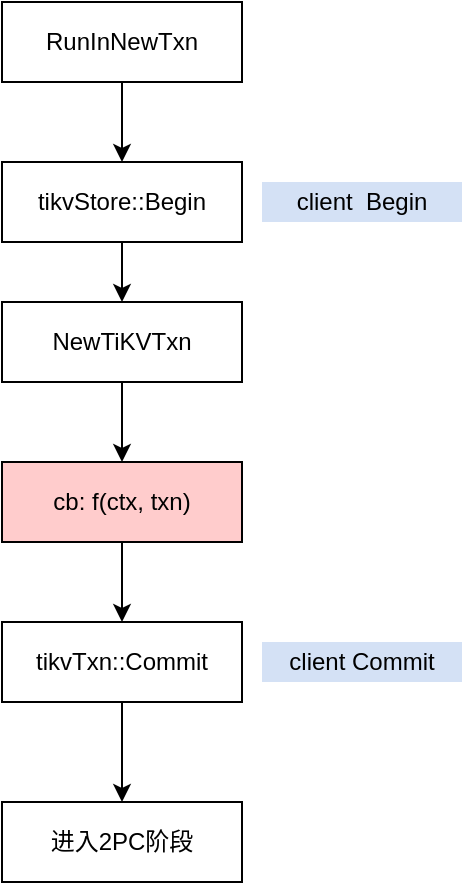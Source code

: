 <mxfile version="21.7.2" type="device">
  <diagram name="第 1 页" id="2v35G9ST2cZtDM13Et1y">
    <mxGraphModel dx="954" dy="648" grid="1" gridSize="10" guides="1" tooltips="1" connect="1" arrows="1" fold="1" page="1" pageScale="1" pageWidth="827" pageHeight="1169" math="0" shadow="0">
      <root>
        <mxCell id="0" />
        <mxCell id="1" parent="0" />
        <mxCell id="n_V38ATZWAD5Vk0eONJJ-1" value="" style="edgeStyle=orthogonalEdgeStyle;rounded=0;orthogonalLoop=1;jettySize=auto;html=1;" edge="1" parent="1" source="n_V38ATZWAD5Vk0eONJJ-2" target="n_V38ATZWAD5Vk0eONJJ-4">
          <mxGeometry relative="1" as="geometry" />
        </mxCell>
        <mxCell id="n_V38ATZWAD5Vk0eONJJ-2" value="RunInNewTxn" style="rounded=0;whiteSpace=wrap;html=1;" diagramCategory="general" diagramName="Rectangle" vertex="1" parent="1">
          <mxGeometry x="330" y="400" width="120" height="40" as="geometry" />
        </mxCell>
        <mxCell id="n_V38ATZWAD5Vk0eONJJ-3" value="" style="edgeStyle=orthogonalEdgeStyle;rounded=0;orthogonalLoop=1;jettySize=auto;html=1;" edge="1" parent="1" source="n_V38ATZWAD5Vk0eONJJ-4" target="n_V38ATZWAD5Vk0eONJJ-6">
          <mxGeometry relative="1" as="geometry" />
        </mxCell>
        <mxCell id="n_V38ATZWAD5Vk0eONJJ-4" value="tikvStore::Begin" style="rounded=0;whiteSpace=wrap;html=1;" diagramCategory="general" diagramName="Rectangle" vertex="1" parent="1">
          <mxGeometry x="330" y="480" width="120" height="40" as="geometry" />
        </mxCell>
        <mxCell id="n_V38ATZWAD5Vk0eONJJ-5" value="" style="edgeStyle=orthogonalEdgeStyle;rounded=0;orthogonalLoop=1;jettySize=auto;html=1;" edge="1" parent="1" source="n_V38ATZWAD5Vk0eONJJ-6" target="n_V38ATZWAD5Vk0eONJJ-8">
          <mxGeometry relative="1" as="geometry" />
        </mxCell>
        <mxCell id="n_V38ATZWAD5Vk0eONJJ-6" value="NewTiKVTxn" style="rounded=0;whiteSpace=wrap;html=1;" diagramCategory="general" diagramName="Rectangle" vertex="1" parent="1">
          <mxGeometry x="330" y="550" width="120" height="40" as="geometry" />
        </mxCell>
        <mxCell id="n_V38ATZWAD5Vk0eONJJ-7" value="" style="edgeStyle=orthogonalEdgeStyle;rounded=0;orthogonalLoop=1;jettySize=auto;html=1;" edge="1" parent="1" source="n_V38ATZWAD5Vk0eONJJ-8" target="n_V38ATZWAD5Vk0eONJJ-10">
          <mxGeometry relative="1" as="geometry" />
        </mxCell>
        <mxCell id="n_V38ATZWAD5Vk0eONJJ-8" value="cb: f(ctx, txn)" style="rounded=0;whiteSpace=wrap;html=1;fillColor=#FFCCCC;" diagramCategory="general" diagramName="Rectangle" vertex="1" parent="1">
          <mxGeometry x="330" y="630" width="120" height="40" as="geometry" />
        </mxCell>
        <mxCell id="n_V38ATZWAD5Vk0eONJJ-9" value="" style="edgeStyle=orthogonalEdgeStyle;rounded=0;orthogonalLoop=1;jettySize=auto;html=1;" edge="1" parent="1" source="n_V38ATZWAD5Vk0eONJJ-10" target="n_V38ATZWAD5Vk0eONJJ-11">
          <mxGeometry relative="1" as="geometry" />
        </mxCell>
        <mxCell id="n_V38ATZWAD5Vk0eONJJ-10" value="tikvTxn::Commit" style="rounded=0;whiteSpace=wrap;html=1;" diagramCategory="general" diagramName="Rectangle" vertex="1" parent="1">
          <mxGeometry x="330" y="710" width="120" height="40" as="geometry" />
        </mxCell>
        <mxCell id="n_V38ATZWAD5Vk0eONJJ-11" value="进入2PC阶段" style="rounded=0;whiteSpace=wrap;html=1;" diagramCategory="general" diagramName="Rectangle" vertex="1" parent="1">
          <mxGeometry x="330" y="800" width="120" height="40" as="geometry" />
        </mxCell>
        <mxCell id="n_V38ATZWAD5Vk0eONJJ-12" value="client Commit" style="text;html=1;strokeColor=none;fillColor=#D4E1F5;align=center;verticalAlign=middle;whiteSpace=wrap;rounded=0;" diagramCategory="general" diagramName="text" vertex="1" parent="1">
          <mxGeometry x="460" y="720" width="100" height="20" as="geometry" />
        </mxCell>
        <mxCell id="n_V38ATZWAD5Vk0eONJJ-13" value="client  Begin" style="text;html=1;strokeColor=none;fillColor=#D4E1F5;align=center;verticalAlign=middle;whiteSpace=wrap;rounded=0;" diagramCategory="general" diagramName="text" vertex="1" parent="1">
          <mxGeometry x="460" y="490" width="100" height="20" as="geometry" />
        </mxCell>
      </root>
    </mxGraphModel>
  </diagram>
</mxfile>

